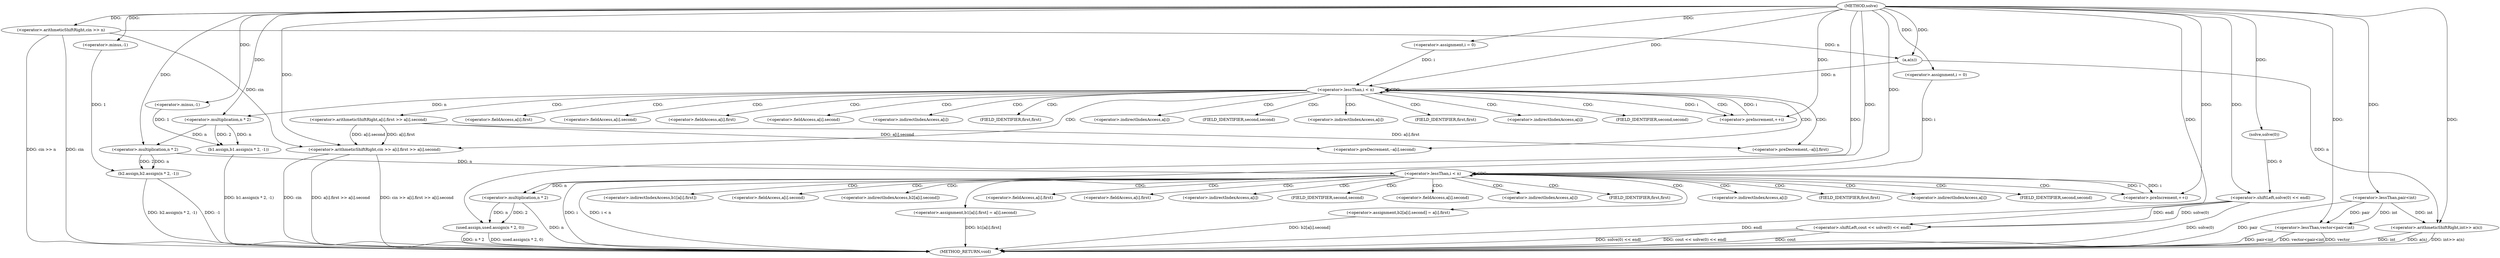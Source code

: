 digraph "solve" {  
"1000382" [label = "(METHOD,solve)" ]
"1000493" [label = "(METHOD_RETURN,void)" ]
"1000384" [label = "(<operator>.arithmeticShiftRight,cin >> n)" ]
"1000433" [label = "(b1.assign,b1.assign(n * 2, -1))" ]
"1000439" [label = "(b2.assign,b2.assign(n * 2, -1))" ]
"1000482" [label = "(used.assign,used.assign(n * 2, 0))" ]
"1000487" [label = "(<operator>.shiftLeft,cout << solve(0) << endl)" ]
"1000388" [label = "(<operator>.lessThan,vector<pair<int)" ]
"1000393" [label = "(<operator>.arithmeticShiftRight,int>> a(n))" ]
"1000399" [label = "(<operator>.assignment,i = 0)" ]
"1000402" [label = "(<operator>.lessThan,i < n)" ]
"1000405" [label = "(<operator>.preIncrement,++i)" ]
"1000447" [label = "(<operator>.assignment,i = 0)" ]
"1000450" [label = "(<operator>.lessThan,i < n)" ]
"1000453" [label = "(<operator>.preIncrement,++i)" ]
"1000408" [label = "(<operator>.arithmeticShiftRight,cin >> a[i].first >> a[i].second)" ]
"1000421" [label = "(<operator>.preDecrement,--a[i].first)" ]
"1000427" [label = "(<operator>.preDecrement,--a[i].second)" ]
"1000434" [label = "(<operator>.multiplication,n * 2)" ]
"1000437" [label = "(<operator>.minus,-1)" ]
"1000440" [label = "(<operator>.multiplication,n * 2)" ]
"1000443" [label = "(<operator>.minus,-1)" ]
"1000456" [label = "(<operator>.assignment,b1[a[i].first] = a[i].second)" ]
"1000469" [label = "(<operator>.assignment,b2[a[i].second] = a[i].first)" ]
"1000483" [label = "(<operator>.multiplication,n * 2)" ]
"1000489" [label = "(<operator>.shiftLeft,solve(0) << endl)" ]
"1000390" [label = "(<operator>.lessThan,pair<int)" ]
"1000395" [label = "(a,a(n))" ]
"1000490" [label = "(solve,solve(0))" ]
"1000410" [label = "(<operator>.arithmeticShiftRight,a[i].first >> a[i].second)" ]
"1000422" [label = "(<operator>.fieldAccess,a[i].first)" ]
"1000428" [label = "(<operator>.fieldAccess,a[i].second)" ]
"1000457" [label = "(<operator>.indirectIndexAccess,b1[a[i].first])" ]
"1000464" [label = "(<operator>.fieldAccess,a[i].second)" ]
"1000470" [label = "(<operator>.indirectIndexAccess,b2[a[i].second])" ]
"1000477" [label = "(<operator>.fieldAccess,a[i].first)" ]
"1000411" [label = "(<operator>.fieldAccess,a[i].first)" ]
"1000416" [label = "(<operator>.fieldAccess,a[i].second)" ]
"1000423" [label = "(<operator>.indirectIndexAccess,a[i])" ]
"1000426" [label = "(FIELD_IDENTIFIER,first,first)" ]
"1000429" [label = "(<operator>.indirectIndexAccess,a[i])" ]
"1000432" [label = "(FIELD_IDENTIFIER,second,second)" ]
"1000459" [label = "(<operator>.fieldAccess,a[i].first)" ]
"1000465" [label = "(<operator>.indirectIndexAccess,a[i])" ]
"1000468" [label = "(FIELD_IDENTIFIER,second,second)" ]
"1000472" [label = "(<operator>.fieldAccess,a[i].second)" ]
"1000478" [label = "(<operator>.indirectIndexAccess,a[i])" ]
"1000481" [label = "(FIELD_IDENTIFIER,first,first)" ]
"1000412" [label = "(<operator>.indirectIndexAccess,a[i])" ]
"1000415" [label = "(FIELD_IDENTIFIER,first,first)" ]
"1000417" [label = "(<operator>.indirectIndexAccess,a[i])" ]
"1000420" [label = "(FIELD_IDENTIFIER,second,second)" ]
"1000460" [label = "(<operator>.indirectIndexAccess,a[i])" ]
"1000463" [label = "(FIELD_IDENTIFIER,first,first)" ]
"1000473" [label = "(<operator>.indirectIndexAccess,a[i])" ]
"1000476" [label = "(FIELD_IDENTIFIER,second,second)" ]
  "1000384" -> "1000493"  [ label = "DDG: cin"] 
  "1000384" -> "1000493"  [ label = "DDG: cin >> n"] 
  "1000388" -> "1000493"  [ label = "DDG: pair<int"] 
  "1000388" -> "1000493"  [ label = "DDG: vector<pair<int"] 
  "1000393" -> "1000493"  [ label = "DDG: int"] 
  "1000393" -> "1000493"  [ label = "DDG: a(n)"] 
  "1000393" -> "1000493"  [ label = "DDG: int>> a(n)"] 
  "1000433" -> "1000493"  [ label = "DDG: b1.assign(n * 2, -1)"] 
  "1000439" -> "1000493"  [ label = "DDG: -1"] 
  "1000439" -> "1000493"  [ label = "DDG: b2.assign(n * 2, -1)"] 
  "1000450" -> "1000493"  [ label = "DDG: i"] 
  "1000450" -> "1000493"  [ label = "DDG: i < n"] 
  "1000483" -> "1000493"  [ label = "DDG: n"] 
  "1000482" -> "1000493"  [ label = "DDG: n * 2"] 
  "1000482" -> "1000493"  [ label = "DDG: used.assign(n * 2, 0)"] 
  "1000489" -> "1000493"  [ label = "DDG: solve(0)"] 
  "1000487" -> "1000493"  [ label = "DDG: solve(0) << endl"] 
  "1000487" -> "1000493"  [ label = "DDG: cout << solve(0) << endl"] 
  "1000456" -> "1000493"  [ label = "DDG: b1[a[i].first]"] 
  "1000469" -> "1000493"  [ label = "DDG: b2[a[i].second]"] 
  "1000408" -> "1000493"  [ label = "DDG: cin"] 
  "1000408" -> "1000493"  [ label = "DDG: a[i].first >> a[i].second"] 
  "1000408" -> "1000493"  [ label = "DDG: cin >> a[i].first >> a[i].second"] 
  "1000489" -> "1000493"  [ label = "DDG: endl"] 
  "1000388" -> "1000493"  [ label = "DDG: vector"] 
  "1000487" -> "1000493"  [ label = "DDG: cout"] 
  "1000390" -> "1000493"  [ label = "DDG: pair"] 
  "1000382" -> "1000384"  [ label = "DDG: "] 
  "1000382" -> "1000399"  [ label = "DDG: "] 
  "1000434" -> "1000433"  [ label = "DDG: n"] 
  "1000434" -> "1000433"  [ label = "DDG: 2"] 
  "1000437" -> "1000433"  [ label = "DDG: 1"] 
  "1000440" -> "1000439"  [ label = "DDG: 2"] 
  "1000440" -> "1000439"  [ label = "DDG: n"] 
  "1000443" -> "1000439"  [ label = "DDG: 1"] 
  "1000382" -> "1000447"  [ label = "DDG: "] 
  "1000483" -> "1000482"  [ label = "DDG: n"] 
  "1000483" -> "1000482"  [ label = "DDG: 2"] 
  "1000382" -> "1000482"  [ label = "DDG: "] 
  "1000382" -> "1000487"  [ label = "DDG: "] 
  "1000489" -> "1000487"  [ label = "DDG: solve(0)"] 
  "1000489" -> "1000487"  [ label = "DDG: endl"] 
  "1000382" -> "1000388"  [ label = "DDG: "] 
  "1000390" -> "1000388"  [ label = "DDG: int"] 
  "1000390" -> "1000388"  [ label = "DDG: pair"] 
  "1000390" -> "1000393"  [ label = "DDG: int"] 
  "1000382" -> "1000393"  [ label = "DDG: "] 
  "1000395" -> "1000393"  [ label = "DDG: n"] 
  "1000399" -> "1000402"  [ label = "DDG: i"] 
  "1000405" -> "1000402"  [ label = "DDG: i"] 
  "1000382" -> "1000402"  [ label = "DDG: "] 
  "1000395" -> "1000402"  [ label = "DDG: n"] 
  "1000402" -> "1000405"  [ label = "DDG: i"] 
  "1000382" -> "1000405"  [ label = "DDG: "] 
  "1000402" -> "1000434"  [ label = "DDG: n"] 
  "1000382" -> "1000434"  [ label = "DDG: "] 
  "1000382" -> "1000437"  [ label = "DDG: "] 
  "1000434" -> "1000440"  [ label = "DDG: n"] 
  "1000382" -> "1000440"  [ label = "DDG: "] 
  "1000382" -> "1000443"  [ label = "DDG: "] 
  "1000447" -> "1000450"  [ label = "DDG: i"] 
  "1000453" -> "1000450"  [ label = "DDG: i"] 
  "1000382" -> "1000450"  [ label = "DDG: "] 
  "1000440" -> "1000450"  [ label = "DDG: n"] 
  "1000450" -> "1000453"  [ label = "DDG: i"] 
  "1000382" -> "1000453"  [ label = "DDG: "] 
  "1000450" -> "1000483"  [ label = "DDG: n"] 
  "1000382" -> "1000483"  [ label = "DDG: "] 
  "1000490" -> "1000489"  [ label = "DDG: 0"] 
  "1000382" -> "1000489"  [ label = "DDG: "] 
  "1000382" -> "1000390"  [ label = "DDG: "] 
  "1000384" -> "1000395"  [ label = "DDG: n"] 
  "1000382" -> "1000395"  [ label = "DDG: "] 
  "1000384" -> "1000408"  [ label = "DDG: cin"] 
  "1000382" -> "1000408"  [ label = "DDG: "] 
  "1000410" -> "1000408"  [ label = "DDG: a[i].second"] 
  "1000410" -> "1000408"  [ label = "DDG: a[i].first"] 
  "1000410" -> "1000421"  [ label = "DDG: a[i].first"] 
  "1000410" -> "1000427"  [ label = "DDG: a[i].second"] 
  "1000382" -> "1000490"  [ label = "DDG: "] 
  "1000402" -> "1000427"  [ label = "CDG: "] 
  "1000402" -> "1000426"  [ label = "CDG: "] 
  "1000402" -> "1000417"  [ label = "CDG: "] 
  "1000402" -> "1000415"  [ label = "CDG: "] 
  "1000402" -> "1000432"  [ label = "CDG: "] 
  "1000402" -> "1000405"  [ label = "CDG: "] 
  "1000402" -> "1000422"  [ label = "CDG: "] 
  "1000402" -> "1000420"  [ label = "CDG: "] 
  "1000402" -> "1000429"  [ label = "CDG: "] 
  "1000402" -> "1000412"  [ label = "CDG: "] 
  "1000402" -> "1000410"  [ label = "CDG: "] 
  "1000402" -> "1000423"  [ label = "CDG: "] 
  "1000402" -> "1000408"  [ label = "CDG: "] 
  "1000402" -> "1000402"  [ label = "CDG: "] 
  "1000402" -> "1000421"  [ label = "CDG: "] 
  "1000402" -> "1000428"  [ label = "CDG: "] 
  "1000402" -> "1000411"  [ label = "CDG: "] 
  "1000402" -> "1000416"  [ label = "CDG: "] 
  "1000450" -> "1000465"  [ label = "CDG: "] 
  "1000450" -> "1000456"  [ label = "CDG: "] 
  "1000450" -> "1000473"  [ label = "CDG: "] 
  "1000450" -> "1000464"  [ label = "CDG: "] 
  "1000450" -> "1000453"  [ label = "CDG: "] 
  "1000450" -> "1000477"  [ label = "CDG: "] 
  "1000450" -> "1000463"  [ label = "CDG: "] 
  "1000450" -> "1000457"  [ label = "CDG: "] 
  "1000450" -> "1000478"  [ label = "CDG: "] 
  "1000450" -> "1000459"  [ label = "CDG: "] 
  "1000450" -> "1000469"  [ label = "CDG: "] 
  "1000450" -> "1000450"  [ label = "CDG: "] 
  "1000450" -> "1000476"  [ label = "CDG: "] 
  "1000450" -> "1000470"  [ label = "CDG: "] 
  "1000450" -> "1000460"  [ label = "CDG: "] 
  "1000450" -> "1000468"  [ label = "CDG: "] 
  "1000450" -> "1000472"  [ label = "CDG: "] 
  "1000450" -> "1000481"  [ label = "CDG: "] 
}

